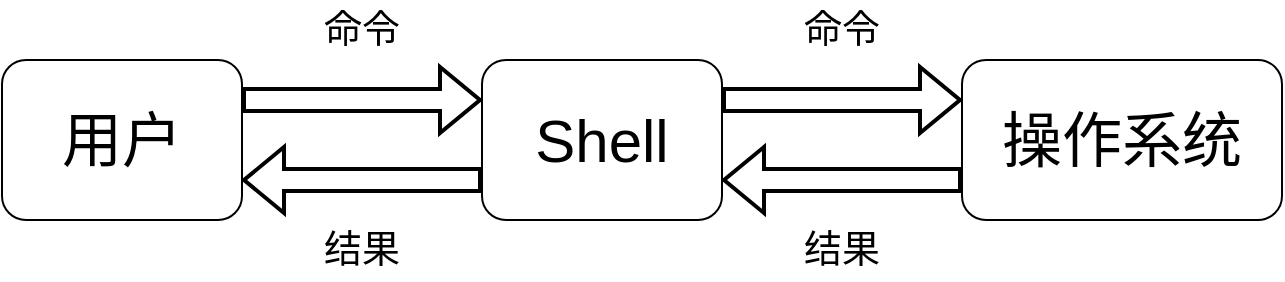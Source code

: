 <mxfile version="21.4.0" type="device" pages="4">
  <diagram name="user-shell-sys" id="1YrbENdjiotpIdek0drF">
    <mxGraphModel dx="884" dy="663" grid="1" gridSize="10" guides="1" tooltips="1" connect="1" arrows="1" fold="1" page="1" pageScale="1" pageWidth="850" pageHeight="1100" math="0" shadow="0">
      <root>
        <mxCell id="0" />
        <mxCell id="1" parent="0" />
        <mxCell id="t6OyJ-Y1lArUCfJWtzQ4-4" style="edgeStyle=orthogonalEdgeStyle;rounded=0;orthogonalLoop=1;jettySize=auto;html=1;exitX=1;exitY=0.25;exitDx=0;exitDy=0;entryX=0;entryY=0.25;entryDx=0;entryDy=0;shape=flexArrow;strokeWidth=2;" parent="1" source="t6OyJ-Y1lArUCfJWtzQ4-1" target="t6OyJ-Y1lArUCfJWtzQ4-2" edge="1">
          <mxGeometry relative="1" as="geometry" />
        </mxCell>
        <mxCell id="t6OyJ-Y1lArUCfJWtzQ4-1" value="&lt;font style=&quot;font-size: 30px;&quot;&gt;用户&lt;/font&gt;" style="rounded=1;whiteSpace=wrap;html=1;" parent="1" vertex="1">
          <mxGeometry x="80" y="200" width="120" height="80" as="geometry" />
        </mxCell>
        <mxCell id="t6OyJ-Y1lArUCfJWtzQ4-5" style="edgeStyle=orthogonalEdgeStyle;rounded=0;orthogonalLoop=1;jettySize=auto;html=1;exitX=1;exitY=0.25;exitDx=0;exitDy=0;entryX=0;entryY=0.25;entryDx=0;entryDy=0;shape=flexArrow;strokeWidth=2;" parent="1" source="t6OyJ-Y1lArUCfJWtzQ4-2" target="t6OyJ-Y1lArUCfJWtzQ4-3" edge="1">
          <mxGeometry relative="1" as="geometry" />
        </mxCell>
        <mxCell id="t6OyJ-Y1lArUCfJWtzQ4-7" style="edgeStyle=orthogonalEdgeStyle;rounded=0;orthogonalLoop=1;jettySize=auto;html=1;exitX=0;exitY=0.75;exitDx=0;exitDy=0;entryX=1;entryY=0.75;entryDx=0;entryDy=0;strokeWidth=2;shape=flexArrow;" parent="1" source="t6OyJ-Y1lArUCfJWtzQ4-2" target="t6OyJ-Y1lArUCfJWtzQ4-1" edge="1">
          <mxGeometry relative="1" as="geometry" />
        </mxCell>
        <mxCell id="t6OyJ-Y1lArUCfJWtzQ4-2" value="&lt;font style=&quot;font-size: 30px;&quot;&gt;Shell&lt;/font&gt;" style="rounded=1;whiteSpace=wrap;html=1;" parent="1" vertex="1">
          <mxGeometry x="320" y="200" width="120" height="80" as="geometry" />
        </mxCell>
        <mxCell id="t6OyJ-Y1lArUCfJWtzQ4-6" style="edgeStyle=orthogonalEdgeStyle;rounded=0;orthogonalLoop=1;jettySize=auto;html=1;exitX=0;exitY=0.75;exitDx=0;exitDy=0;entryX=1;entryY=0.75;entryDx=0;entryDy=0;shape=flexArrow;strokeWidth=2;" parent="1" source="t6OyJ-Y1lArUCfJWtzQ4-3" target="t6OyJ-Y1lArUCfJWtzQ4-2" edge="1">
          <mxGeometry relative="1" as="geometry" />
        </mxCell>
        <mxCell id="t6OyJ-Y1lArUCfJWtzQ4-3" value="&lt;font style=&quot;font-size: 30px;&quot;&gt;操作系统&lt;/font&gt;" style="rounded=1;whiteSpace=wrap;html=1;" parent="1" vertex="1">
          <mxGeometry x="560" y="200" width="160" height="80" as="geometry" />
        </mxCell>
        <mxCell id="t6OyJ-Y1lArUCfJWtzQ4-8" value="&lt;font style=&quot;font-size: 19px;&quot;&gt;命令&lt;/font&gt;" style="text;html=1;strokeColor=none;fillColor=none;align=center;verticalAlign=middle;whiteSpace=wrap;rounded=0;" parent="1" vertex="1">
          <mxGeometry x="230" y="170" width="60" height="30" as="geometry" />
        </mxCell>
        <mxCell id="t6OyJ-Y1lArUCfJWtzQ4-9" value="&lt;font style=&quot;font-size: 19px;&quot;&gt;命令&lt;/font&gt;" style="text;html=1;strokeColor=none;fillColor=none;align=center;verticalAlign=middle;whiteSpace=wrap;rounded=0;" parent="1" vertex="1">
          <mxGeometry x="470" y="170" width="60" height="30" as="geometry" />
        </mxCell>
        <mxCell id="t6OyJ-Y1lArUCfJWtzQ4-10" value="&lt;font style=&quot;font-size: 19px;&quot;&gt;结果&lt;/font&gt;" style="text;html=1;strokeColor=none;fillColor=none;align=center;verticalAlign=middle;whiteSpace=wrap;rounded=0;" parent="1" vertex="1">
          <mxGeometry x="470" y="280" width="60" height="30" as="geometry" />
        </mxCell>
        <mxCell id="t6OyJ-Y1lArUCfJWtzQ4-11" value="&lt;font style=&quot;font-size: 19px;&quot;&gt;结果&lt;/font&gt;" style="text;html=1;strokeColor=none;fillColor=none;align=center;verticalAlign=middle;whiteSpace=wrap;rounded=0;" parent="1" vertex="1">
          <mxGeometry x="230" y="280" width="60" height="30" as="geometry" />
        </mxCell>
      </root>
    </mxGraphModel>
  </diagram>
  <diagram id="h5aLWpniEGRGMFrudjq1" name="数据包通信步骤2023101122131">
    <mxGraphModel dx="884" dy="663" grid="1" gridSize="10" guides="1" tooltips="1" connect="1" arrows="1" fold="1" page="1" pageScale="1" pageWidth="850" pageHeight="1100" math="0" shadow="0">
      <root>
        <mxCell id="0" />
        <mxCell id="1" parent="0" />
        <mxCell id="jqw72UAAntlp814CdTQb-15" style="edgeStyle=orthogonalEdgeStyle;rounded=0;orthogonalLoop=1;jettySize=auto;html=1;exitX=0.5;exitY=1;exitDx=0;exitDy=0;entryX=0.5;entryY=0;entryDx=0;entryDy=0;shape=flexArrow;fillColor=default;" parent="1" source="ciHc2WuqjQgPnm4alSGB-6" target="jqw72UAAntlp814CdTQb-1" edge="1">
          <mxGeometry relative="1" as="geometry" />
        </mxCell>
        <mxCell id="jqw72UAAntlp814CdTQb-22" value="" style="edgeStyle=orthogonalEdgeStyle;shape=flexArrow;rounded=0;orthogonalLoop=1;jettySize=auto;html=1;labelBackgroundColor=default;strokeColor=default;fontFamily=Helvetica;fontSize=11;fontColor=default;endArrow=classic;" parent="1" source="ciHc2WuqjQgPnm4alSGB-6" target="jqw72UAAntlp814CdTQb-1" edge="1">
          <mxGeometry relative="1" as="geometry" />
        </mxCell>
        <mxCell id="jqw72UAAntlp814CdTQb-29" style="edgeStyle=orthogonalEdgeStyle;shape=flexArrow;rounded=0;orthogonalLoop=1;jettySize=auto;html=1;labelBackgroundColor=default;strokeColor=default;fontFamily=Helvetica;fontSize=11;fontColor=default;endArrow=classic;entryX=0.5;entryY=0;entryDx=0;entryDy=0;" parent="1" target="ciHc2WuqjQgPnm4alSGB-6" edge="1">
          <mxGeometry relative="1" as="geometry">
            <mxPoint x="180" y="120" as="targetPoint" />
            <mxPoint x="180" y="120" as="sourcePoint" />
          </mxGeometry>
        </mxCell>
        <mxCell id="ciHc2WuqjQgPnm4alSGB-6" value="&lt;font style=&quot;font-size: 17px;&quot;&gt;设备驱动&lt;/font&gt;" style="rounded=0;whiteSpace=wrap;html=1;fillColor=#dae8fc;strokeColor=#6c8ebf;" parent="1" vertex="1">
          <mxGeometry x="120" y="160" width="120" height="40" as="geometry" />
        </mxCell>
        <mxCell id="jqw72UAAntlp814CdTQb-16" style="edgeStyle=orthogonalEdgeStyle;rounded=0;orthogonalLoop=1;jettySize=auto;html=1;exitX=0.5;exitY=1;exitDx=0;exitDy=0;shape=flexArrow;" parent="1" source="jqw72UAAntlp814CdTQb-1" target="jqw72UAAntlp814CdTQb-2" edge="1">
          <mxGeometry relative="1" as="geometry" />
        </mxCell>
        <mxCell id="jqw72UAAntlp814CdTQb-1" value="&lt;font style=&quot;font-size: 17px;&quot;&gt;数据校验&lt;/font&gt;" style="rounded=0;whiteSpace=wrap;html=1;fillColor=#e1d5e7;strokeColor=#9673a6;" parent="1" vertex="1">
          <mxGeometry x="120" y="240" width="120" height="40" as="geometry" />
        </mxCell>
        <mxCell id="jqw72UAAntlp814CdTQb-17" style="edgeStyle=orthogonalEdgeStyle;shape=flexArrow;rounded=0;orthogonalLoop=1;jettySize=auto;html=1;exitX=0.5;exitY=1;exitDx=0;exitDy=0;entryX=0.5;entryY=0;entryDx=0;entryDy=0;labelBackgroundColor=default;strokeColor=default;fontFamily=Helvetica;fontSize=11;fontColor=default;endArrow=classic;" parent="1" source="jqw72UAAntlp814CdTQb-2" target="jqw72UAAntlp814CdTQb-3" edge="1">
          <mxGeometry relative="1" as="geometry" />
        </mxCell>
        <mxCell id="jqw72UAAntlp814CdTQb-2" value="NF_IP_PRE_ROUTING" style="ellipse;whiteSpace=wrap;html=1;fillColor=#ffe6cc;strokeColor=#d79b00;fontSize=13;" parent="1" vertex="1">
          <mxGeometry x="100" y="320" width="160" height="80" as="geometry" />
        </mxCell>
        <mxCell id="jqw72UAAntlp814CdTQb-30" style="edgeStyle=orthogonalEdgeStyle;rounded=0;orthogonalLoop=1;jettySize=auto;html=1;exitX=0.5;exitY=1;exitDx=0;exitDy=0;entryX=0.5;entryY=0;entryDx=0;entryDy=0;labelBackgroundColor=default;strokeColor=default;fontFamily=Helvetica;fontSize=11;fontColor=default;endArrow=block;dashed=1;strokeWidth=2;endFill=1;" parent="1" source="jqw72UAAntlp814CdTQb-3" target="jqw72UAAntlp814CdTQb-4" edge="1">
          <mxGeometry relative="1" as="geometry" />
        </mxCell>
        <mxCell id="jqw72UAAntlp814CdTQb-35" style="edgeStyle=orthogonalEdgeStyle;shape=connector;rounded=0;orthogonalLoop=1;jettySize=auto;html=1;exitX=1;exitY=0.5;exitDx=0;exitDy=0;dashed=1;labelBackgroundColor=default;strokeColor=default;strokeWidth=2;fontFamily=Helvetica;fontSize=11;fontColor=default;endArrow=block;endFill=1;" parent="1" source="jqw72UAAntlp814CdTQb-3" target="jqw72UAAntlp814CdTQb-9" edge="1">
          <mxGeometry relative="1" as="geometry" />
        </mxCell>
        <mxCell id="jqw72UAAntlp814CdTQb-3" value="&lt;span style=&quot;font-size: 17px;&quot;&gt;路由表&lt;/span&gt;" style="rounded=0;whiteSpace=wrap;html=1;fillColor=#f8cecc;strokeColor=#b85450;" parent="1" vertex="1">
          <mxGeometry x="120" y="440" width="120" height="40" as="geometry" />
        </mxCell>
        <mxCell id="jqw72UAAntlp814CdTQb-32" style="edgeStyle=orthogonalEdgeStyle;shape=connector;rounded=0;orthogonalLoop=1;jettySize=auto;html=1;exitX=0.5;exitY=1;exitDx=0;exitDy=0;entryX=0;entryY=0.5;entryDx=0;entryDy=0;dashed=1;labelBackgroundColor=default;strokeColor=default;strokeWidth=2;fontFamily=Helvetica;fontSize=11;fontColor=default;endArrow=block;endFill=1;" parent="1" source="jqw72UAAntlp814CdTQb-4" target="jqw72UAAntlp814CdTQb-5" edge="1">
          <mxGeometry relative="1" as="geometry" />
        </mxCell>
        <mxCell id="jqw72UAAntlp814CdTQb-4" value="NF_IP_LOCAL_IN" style="ellipse;whiteSpace=wrap;html=1;fillColor=#ffe6cc;strokeColor=#d79b00;fontSize=13;" parent="1" vertex="1">
          <mxGeometry x="100" y="520" width="160" height="80" as="geometry" />
        </mxCell>
        <mxCell id="jqw72UAAntlp814CdTQb-33" style="edgeStyle=orthogonalEdgeStyle;shape=connector;rounded=0;orthogonalLoop=1;jettySize=auto;html=1;exitX=1;exitY=0.5;exitDx=0;exitDy=0;entryX=0.5;entryY=1;entryDx=0;entryDy=0;dashed=1;labelBackgroundColor=default;strokeColor=default;strokeWidth=2;fontFamily=Helvetica;fontSize=11;fontColor=default;endArrow=block;endFill=1;" parent="1" source="jqw72UAAntlp814CdTQb-5" target="jqw72UAAntlp814CdTQb-6" edge="1">
          <mxGeometry relative="1" as="geometry" />
        </mxCell>
        <mxCell id="jqw72UAAntlp814CdTQb-5" value="&lt;span style=&quot;font-size: 17px;&quot;&gt;本机应用&lt;/span&gt;" style="rounded=0;whiteSpace=wrap;html=1;fillColor=#d5e8d4;strokeColor=#82b366;" parent="1" vertex="1">
          <mxGeometry x="320" y="600" width="120" height="40" as="geometry" />
        </mxCell>
        <mxCell id="jqw72UAAntlp814CdTQb-36" style="edgeStyle=orthogonalEdgeStyle;shape=connector;rounded=0;orthogonalLoop=1;jettySize=auto;html=1;exitX=0.5;exitY=0;exitDx=0;exitDy=0;dashed=1;labelBackgroundColor=default;strokeColor=default;strokeWidth=2;fontFamily=Helvetica;fontSize=11;fontColor=default;endArrow=block;endFill=1;" parent="1" source="jqw72UAAntlp814CdTQb-6" target="jqw72UAAntlp814CdTQb-7" edge="1">
          <mxGeometry relative="1" as="geometry" />
        </mxCell>
        <mxCell id="jqw72UAAntlp814CdTQb-6" value="NF_IP_LOCAL_OUT" style="ellipse;whiteSpace=wrap;html=1;fillColor=#ffe6cc;strokeColor=#d79b00;fontSize=13;" parent="1" vertex="1">
          <mxGeometry x="500" y="520" width="160" height="80" as="geometry" />
        </mxCell>
        <mxCell id="jqw72UAAntlp814CdTQb-19" style="edgeStyle=orthogonalEdgeStyle;shape=flexArrow;rounded=0;orthogonalLoop=1;jettySize=auto;html=1;exitX=0.5;exitY=0;exitDx=0;exitDy=0;labelBackgroundColor=default;strokeColor=default;fontFamily=Helvetica;fontSize=11;fontColor=default;endArrow=classic;" parent="1" source="jqw72UAAntlp814CdTQb-7" target="jqw72UAAntlp814CdTQb-8" edge="1">
          <mxGeometry relative="1" as="geometry" />
        </mxCell>
        <mxCell id="jqw72UAAntlp814CdTQb-7" value="&lt;span style=&quot;font-size: 17px;&quot;&gt;路由表&lt;/span&gt;" style="rounded=0;whiteSpace=wrap;html=1;fillColor=#f8cecc;strokeColor=#b85450;" parent="1" vertex="1">
          <mxGeometry x="520" y="440" width="120" height="40" as="geometry" />
        </mxCell>
        <mxCell id="jqw72UAAntlp814CdTQb-18" style="edgeStyle=orthogonalEdgeStyle;shape=flexArrow;rounded=0;orthogonalLoop=1;jettySize=auto;html=1;exitX=0.5;exitY=0;exitDx=0;exitDy=0;entryX=0.5;entryY=1;entryDx=0;entryDy=0;labelBackgroundColor=default;strokeColor=default;fontFamily=Helvetica;fontSize=11;fontColor=default;endArrow=classic;" parent="1" source="jqw72UAAntlp814CdTQb-8" target="jqw72UAAntlp814CdTQb-10" edge="1">
          <mxGeometry relative="1" as="geometry" />
        </mxCell>
        <mxCell id="jqw72UAAntlp814CdTQb-8" value="NF_IP_POST_ROUTING" style="ellipse;whiteSpace=wrap;html=1;fillColor=#ffe6cc;strokeColor=#d79b00;fontSize=13;" parent="1" vertex="1">
          <mxGeometry x="500" y="320" width="160" height="80" as="geometry" />
        </mxCell>
        <mxCell id="jqw72UAAntlp814CdTQb-34" style="edgeStyle=orthogonalEdgeStyle;shape=connector;rounded=0;orthogonalLoop=1;jettySize=auto;html=1;exitX=1;exitY=0.5;exitDx=0;exitDy=0;entryX=0;entryY=0.5;entryDx=0;entryDy=0;dashed=1;labelBackgroundColor=default;strokeColor=default;strokeWidth=2;fontFamily=Helvetica;fontSize=11;fontColor=default;endArrow=block;endFill=1;" parent="1" source="jqw72UAAntlp814CdTQb-9" target="jqw72UAAntlp814CdTQb-8" edge="1">
          <mxGeometry relative="1" as="geometry" />
        </mxCell>
        <mxCell id="jqw72UAAntlp814CdTQb-9" value="NF_IP_FORWARD" style="ellipse;whiteSpace=wrap;html=1;fillColor=#ffe6cc;strokeColor=#d79b00;fontSize=13;" parent="1" vertex="1">
          <mxGeometry x="300" y="420" width="160" height="80" as="geometry" />
        </mxCell>
        <mxCell id="jqw72UAAntlp814CdTQb-20" style="edgeStyle=orthogonalEdgeStyle;shape=flexArrow;rounded=0;orthogonalLoop=1;jettySize=auto;html=1;exitX=0.5;exitY=0;exitDx=0;exitDy=0;labelBackgroundColor=default;strokeColor=default;fontFamily=Helvetica;fontSize=11;fontColor=default;endArrow=classic;" parent="1" source="jqw72UAAntlp814CdTQb-10" edge="1">
          <mxGeometry relative="1" as="geometry">
            <mxPoint x="580" y="120" as="targetPoint" />
          </mxGeometry>
        </mxCell>
        <mxCell id="jqw72UAAntlp814CdTQb-10" value="&lt;font style=&quot;font-size: 17px;&quot;&gt;设备驱动&lt;/font&gt;" style="rounded=0;whiteSpace=wrap;html=1;fillColor=#dae8fc;strokeColor=#6c8ebf;" parent="1" vertex="1">
          <mxGeometry x="520" y="160" width="120" height="40" as="geometry" />
        </mxCell>
      </root>
    </mxGraphModel>
  </diagram>
  <diagram id="_xjFcY8vz2Q0Fc4oqLyv" name="Linux启动运行级别202310121316">
    <mxGraphModel dx="884" dy="663" grid="1" gridSize="10" guides="1" tooltips="1" connect="1" arrows="1" fold="1" page="1" pageScale="1" pageWidth="850" pageHeight="1100" math="0" shadow="0">
      <root>
        <mxCell id="0" />
        <mxCell id="1" parent="0" />
        <mxCell id="PqiHzlvHcJGDtTViuFHv-3" style="edgeStyle=orthogonalEdgeStyle;rounded=0;orthogonalLoop=1;jettySize=auto;html=1;exitX=0.5;exitY=1;exitDx=0;exitDy=0;strokeWidth=2;endArrow=blockThin;endFill=1;" edge="1" parent="1" source="PqiHzlvHcJGDtTViuFHv-1">
          <mxGeometry relative="1" as="geometry">
            <mxPoint x="120" y="210" as="targetPoint" />
          </mxGeometry>
        </mxCell>
        <mxCell id="PqiHzlvHcJGDtTViuFHv-1" value="&lt;font style=&quot;font-size: 14px;&quot;&gt;开机自检&lt;/font&gt;" style="rounded=0;whiteSpace=wrap;html=1;fillColor=#d5e8d4;strokeColor=#82b366;fontStyle=1" vertex="1" parent="1">
          <mxGeometry x="80" y="115" width="80" height="40" as="geometry" />
        </mxCell>
        <mxCell id="PqiHzlvHcJGDtTViuFHv-21" style="edgeStyle=orthogonalEdgeStyle;shape=connector;rounded=0;orthogonalLoop=1;jettySize=auto;html=1;exitX=0.5;exitY=1;exitDx=0;exitDy=0;entryX=0.5;entryY=0;entryDx=0;entryDy=0;labelBackgroundColor=default;strokeColor=default;strokeWidth=2;fontFamily=Helvetica;fontSize=11;fontColor=default;endArrow=blockThin;endFill=1;" edge="1" parent="1" source="PqiHzlvHcJGDtTViuFHv-6" target="PqiHzlvHcJGDtTViuFHv-19">
          <mxGeometry relative="1" as="geometry" />
        </mxCell>
        <mxCell id="PqiHzlvHcJGDtTViuFHv-6" value="" style="rounded=0;whiteSpace=wrap;html=1;fillColor=#d5e8d4;strokeColor=#82b366;strokeWidth=2;" vertex="1" parent="1">
          <mxGeometry x="10" y="210" width="230" height="140" as="geometry" />
        </mxCell>
        <mxCell id="PqiHzlvHcJGDtTViuFHv-7" value="引导程序GRUB" style="text;whiteSpace=wrap;fontSize=14;fontFamily=Helvetica;fontColor=default;fontStyle=1" vertex="1" parent="1">
          <mxGeometry x="10" y="210" width="120" height="30" as="geometry" />
        </mxCell>
        <mxCell id="PqiHzlvHcJGDtTViuFHv-14" style="edgeStyle=orthogonalEdgeStyle;shape=connector;rounded=0;orthogonalLoop=1;jettySize=auto;html=1;exitX=0.5;exitY=1;exitDx=0;exitDy=0;entryX=0.5;entryY=0;entryDx=0;entryDy=0;labelBackgroundColor=default;strokeColor=default;strokeWidth=2;fontFamily=Helvetica;fontSize=11;fontColor=default;endArrow=blockThin;endFill=1;" edge="1" parent="1" source="PqiHzlvHcJGDtTViuFHv-11" target="PqiHzlvHcJGDtTViuFHv-12">
          <mxGeometry relative="1" as="geometry" />
        </mxCell>
        <mxCell id="PqiHzlvHcJGDtTViuFHv-11" value="根据配置文件显示引导菜单" style="rounded=0;whiteSpace=wrap;html=1;fontFamily=Helvetica;fontSize=13;fillColor=#dae8fc;strokeColor=#6c8ebf;" vertex="1" parent="1">
          <mxGeometry x="40" y="240" width="170" height="40" as="geometry" />
        </mxCell>
        <mxCell id="PqiHzlvHcJGDtTViuFHv-12" value="加载Linux内核文件" style="rounded=0;whiteSpace=wrap;html=1;fontFamily=Helvetica;fontSize=13;fillColor=#dae8fc;strokeColor=#6c8ebf;" vertex="1" parent="1">
          <mxGeometry x="40" y="300" width="170" height="40" as="geometry" />
        </mxCell>
        <mxCell id="PqiHzlvHcJGDtTViuFHv-16" value="硬盘的MBR中读取" style="text;html=1;strokeColor=none;fillColor=default;align=center;verticalAlign=middle;whiteSpace=wrap;rounded=0;fontSize=11;fontFamily=Helvetica;fontColor=default;" vertex="1" parent="1">
          <mxGeometry x="50" y="170" width="140" height="20" as="geometry" />
        </mxCell>
        <mxCell id="PqiHzlvHcJGDtTViuFHv-29" style="edgeStyle=orthogonalEdgeStyle;shape=connector;rounded=0;orthogonalLoop=1;jettySize=auto;html=1;exitX=0.5;exitY=1;exitDx=0;exitDy=0;entryX=0.5;entryY=0;entryDx=0;entryDy=0;labelBackgroundColor=default;strokeColor=default;strokeWidth=2;fontFamily=Helvetica;fontSize=11;fontColor=default;endArrow=blockThin;endFill=1;" edge="1" parent="1" source="PqiHzlvHcJGDtTViuFHv-19" target="PqiHzlvHcJGDtTViuFHv-27">
          <mxGeometry relative="1" as="geometry" />
        </mxCell>
        <mxCell id="PqiHzlvHcJGDtTViuFHv-19" value="" style="rounded=0;whiteSpace=wrap;html=1;fillColor=#d5e8d4;strokeColor=#82b366;strokeWidth=2;" vertex="1" parent="1">
          <mxGeometry x="10" y="380" width="230" height="140" as="geometry" />
        </mxCell>
        <mxCell id="PqiHzlvHcJGDtTViuFHv-23" value="CPU" style="text;whiteSpace=wrap;fontSize=14;fontFamily=Helvetica;fontColor=default;fontStyle=1" vertex="1" parent="1">
          <mxGeometry x="10" y="380" width="40" height="30" as="geometry" />
        </mxCell>
        <mxCell id="PqiHzlvHcJGDtTViuFHv-25" value="执行Linux内核代码" style="rounded=0;whiteSpace=wrap;html=1;fontFamily=Helvetica;fontSize=13;fillColor=#dae8fc;strokeColor=#6c8ebf;" vertex="1" parent="1">
          <mxGeometry x="40" y="410" width="170" height="40" as="geometry" />
        </mxCell>
        <mxCell id="PqiHzlvHcJGDtTViuFHv-26" value="执行Linux系统的第一个进程&lt;br&gt;（systemd 1）" style="rounded=0;whiteSpace=wrap;html=1;fontFamily=Helvetica;fontSize=13;fillColor=#dae8fc;strokeColor=#6c8ebf;" vertex="1" parent="1">
          <mxGeometry x="40" y="460" width="170" height="40" as="geometry" />
        </mxCell>
        <mxCell id="PqiHzlvHcJGDtTViuFHv-27" value="" style="rounded=0;whiteSpace=wrap;html=1;fillColor=#d5e8d4;strokeColor=#82b366;strokeWidth=2;" vertex="1" parent="1">
          <mxGeometry x="280" y="120" width="330" height="420" as="geometry" />
        </mxCell>
        <mxCell id="PqiHzlvHcJGDtTViuFHv-28" value="systemd进程" style="text;whiteSpace=wrap;fontSize=14;fontFamily=Helvetica;fontColor=default;fontStyle=1" vertex="1" parent="1">
          <mxGeometry x="280" y="120" width="100" height="30" as="geometry" />
        </mxCell>
        <mxCell id="PqiHzlvHcJGDtTViuFHv-30" value="default.target&lt;br&gt;（usr/lib/systemd/system）&lt;br&gt;指向运行级别" style="rounded=0;whiteSpace=wrap;html=1;fontFamily=Helvetica;fontSize=13;fillColor=#dae8fc;strokeColor=#6c8ebf;" vertex="1" parent="1">
          <mxGeometry x="290" y="190" width="310" height="60" as="geometry" />
        </mxCell>
        <mxCell id="PqiHzlvHcJGDtTViuFHv-32" value="“target”处理引导以及服务管理过程" style="text;html=1;align=center;verticalAlign=middle;resizable=0;points=[];autosize=1;strokeColor=none;fillColor=none;fontSize=14;fontFamily=Helvetica;fontColor=default;fontStyle=1" vertex="1" parent="1">
          <mxGeometry x="325" y="150" width="240" height="30" as="geometry" />
        </mxCell>
        <mxCell id="PqiHzlvHcJGDtTViuFHv-33" value="multi-user.target 完全多用户模式 &lt;br&gt;（/usr/lib/systemd/system/multi-user.target.wants）&lt;br&gt;启动防火墙等服务。" style="rounded=0;whiteSpace=wrap;html=1;fontFamily=Helvetica;fontSize=13;fillColor=#dae8fc;strokeColor=#6c8ebf;" vertex="1" parent="1">
          <mxGeometry x="290" y="260" width="310" height="80" as="geometry" />
        </mxCell>
        <mxCell id="PqiHzlvHcJGDtTViuFHv-34" value="basic.target&lt;br&gt;启动音频等服务" style="rounded=0;whiteSpace=wrap;html=1;fontFamily=Helvetica;fontSize=13;fillColor=#dae8fc;strokeColor=#6c8ebf;" vertex="1" parent="1">
          <mxGeometry x="290" y="350" width="310" height="50" as="geometry" />
        </mxCell>
        <mxCell id="PqiHzlvHcJGDtTViuFHv-35" value="sysinit.target&lt;br&gt;处理系统挂载、SWAP等" style="rounded=0;whiteSpace=wrap;html=1;fontFamily=Helvetica;fontSize=13;fillColor=#dae8fc;strokeColor=#6c8ebf;" vertex="1" parent="1">
          <mxGeometry x="290" y="410" width="310" height="50" as="geometry" />
        </mxCell>
        <mxCell id="PqiHzlvHcJGDtTViuFHv-36" value="local-fs.target&lt;br&gt;处理收尾工作" style="rounded=0;whiteSpace=wrap;html=1;fontFamily=Helvetica;fontSize=13;fillColor=#dae8fc;strokeColor=#6c8ebf;" vertex="1" parent="1">
          <mxGeometry x="290" y="470" width="310" height="50" as="geometry" />
        </mxCell>
      </root>
    </mxGraphModel>
  </diagram>
  <diagram id="MwZcTkkZPjnkJ-yglVhx" name="Page-4">
    <mxGraphModel dx="884" dy="663" grid="1" gridSize="10" guides="1" tooltips="1" connect="1" arrows="1" fold="1" page="1" pageScale="1" pageWidth="850" pageHeight="1100" math="0" shadow="0">
      <root>
        <mxCell id="0" />
        <mxCell id="1" parent="0" />
      </root>
    </mxGraphModel>
  </diagram>
</mxfile>
